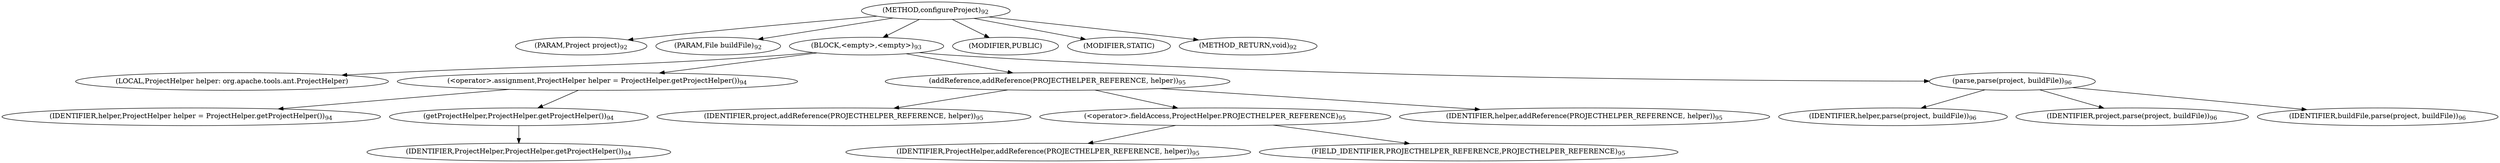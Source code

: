 digraph "configureProject" {  
"47" [label = <(METHOD,configureProject)<SUB>92</SUB>> ]
"48" [label = <(PARAM,Project project)<SUB>92</SUB>> ]
"49" [label = <(PARAM,File buildFile)<SUB>92</SUB>> ]
"50" [label = <(BLOCK,&lt;empty&gt;,&lt;empty&gt;)<SUB>93</SUB>> ]
"51" [label = <(LOCAL,ProjectHelper helper: org.apache.tools.ant.ProjectHelper)> ]
"52" [label = <(&lt;operator&gt;.assignment,ProjectHelper helper = ProjectHelper.getProjectHelper())<SUB>94</SUB>> ]
"53" [label = <(IDENTIFIER,helper,ProjectHelper helper = ProjectHelper.getProjectHelper())<SUB>94</SUB>> ]
"54" [label = <(getProjectHelper,ProjectHelper.getProjectHelper())<SUB>94</SUB>> ]
"55" [label = <(IDENTIFIER,ProjectHelper,ProjectHelper.getProjectHelper())<SUB>94</SUB>> ]
"56" [label = <(addReference,addReference(PROJECTHELPER_REFERENCE, helper))<SUB>95</SUB>> ]
"57" [label = <(IDENTIFIER,project,addReference(PROJECTHELPER_REFERENCE, helper))<SUB>95</SUB>> ]
"58" [label = <(&lt;operator&gt;.fieldAccess,ProjectHelper.PROJECTHELPER_REFERENCE)<SUB>95</SUB>> ]
"59" [label = <(IDENTIFIER,ProjectHelper,addReference(PROJECTHELPER_REFERENCE, helper))<SUB>95</SUB>> ]
"60" [label = <(FIELD_IDENTIFIER,PROJECTHELPER_REFERENCE,PROJECTHELPER_REFERENCE)<SUB>95</SUB>> ]
"61" [label = <(IDENTIFIER,helper,addReference(PROJECTHELPER_REFERENCE, helper))<SUB>95</SUB>> ]
"62" [label = <(parse,parse(project, buildFile))<SUB>96</SUB>> ]
"63" [label = <(IDENTIFIER,helper,parse(project, buildFile))<SUB>96</SUB>> ]
"64" [label = <(IDENTIFIER,project,parse(project, buildFile))<SUB>96</SUB>> ]
"65" [label = <(IDENTIFIER,buildFile,parse(project, buildFile))<SUB>96</SUB>> ]
"66" [label = <(MODIFIER,PUBLIC)> ]
"67" [label = <(MODIFIER,STATIC)> ]
"68" [label = <(METHOD_RETURN,void)<SUB>92</SUB>> ]
  "47" -> "48" 
  "47" -> "49" 
  "47" -> "50" 
  "47" -> "66" 
  "47" -> "67" 
  "47" -> "68" 
  "50" -> "51" 
  "50" -> "52" 
  "50" -> "56" 
  "50" -> "62" 
  "52" -> "53" 
  "52" -> "54" 
  "54" -> "55" 
  "56" -> "57" 
  "56" -> "58" 
  "56" -> "61" 
  "58" -> "59" 
  "58" -> "60" 
  "62" -> "63" 
  "62" -> "64" 
  "62" -> "65" 
}
